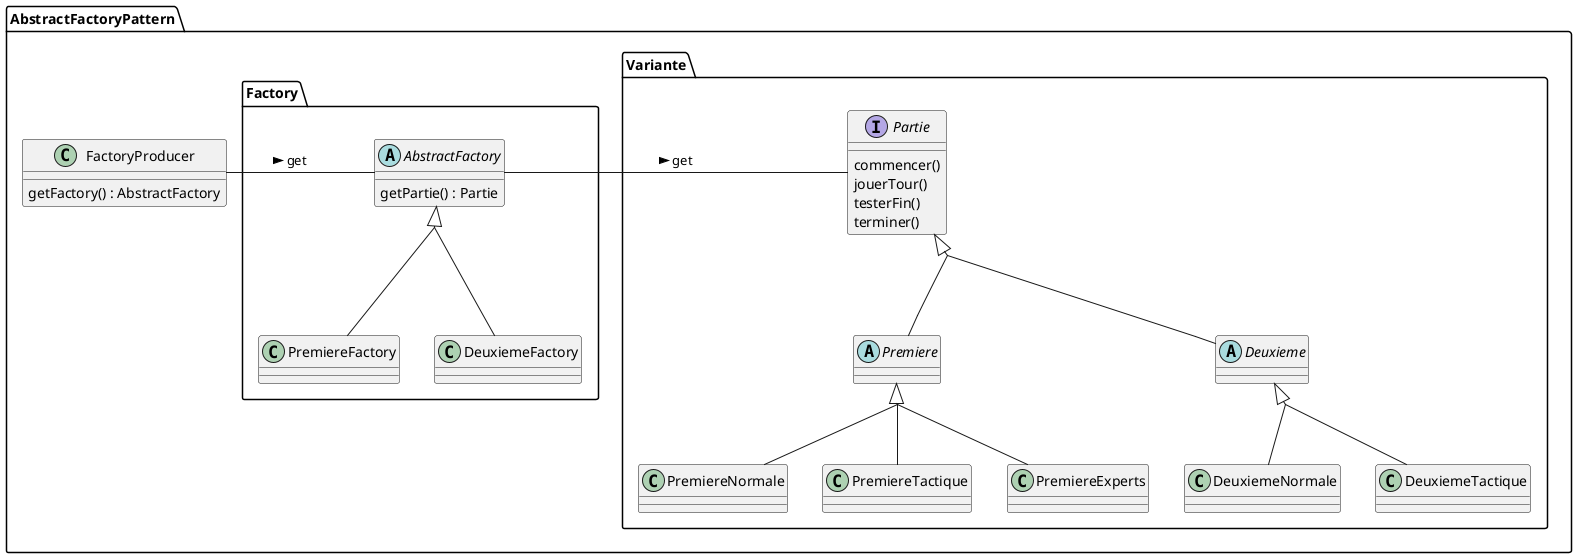 @startuml partie 
skinparam groupInheritance 2

' namespace FactoryPattern{
'     class PartieFactory{
'         getPartie() : Partie
'     }
'     PartieFactory - Partie : get >
'     interface Partie {
'         commencer()
'         jouerTour()
'         testerFin()
'         terminer()
'     }

'     Partie <|-- Premiere
'     Partie <|-- Deuxieme
'     abstract Premiere
'     abstract Deuxieme
'     Premiere <|-- PremiereNormale 
'     Premiere <|-- PremiereTactique
'     Premiere <|-- PremiereExperts
'     Deuxieme <|-- DeuxiemeNormale
'     Deuxieme <|-- DeuxiemeTactique
' }

namespace AbstractFactoryPattern{
    class FactoryProducer{
        getFactory() : AbstractFactory
    }

    namespace Factory{
        abstract AbstractFactory
        class PremiereFactory
        class DeuxiemeFactory

        AbstractFactoryPattern.FactoryProducer - AbstractFactory : get >
        AbstractFactory <|-- PremiereFactory
        AbstractFactory <|-- DeuxiemeFactory

        abstract AbstractFactory {
            getPartie() : Partie
        }
    }

    namespace Variante{
        interface Partie {
            commencer()
            jouerTour()
            testerFin()
            terminer()
        }

        AbstractFactoryPattern.Factory.AbstractFactory - Partie : get >
        Partie <|-- Premiere
        Partie <|-- Deuxieme
        abstract Premiere
        abstract Deuxieme
        Premiere <|-- PremiereNormale 
        Premiere <|-- PremiereTactique
        Premiere <|-- PremiereExperts
        Deuxieme <|-- DeuxiemeNormale
        Deuxieme <|-- DeuxiemeTactique
    }
}


AbstractFactoryPattern.FactoryProducer -[hidden] AbstractFactoryPattern.Factory.PremiereFactory
' FactoryPattern.PremiereNormale --[hidden]-- AbstractFactoryPattern.FactoryProducer
@enduml